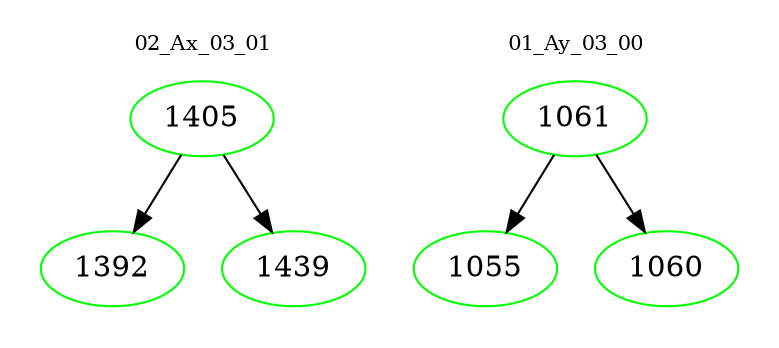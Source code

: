 digraph{
subgraph cluster_0 {
color = white
label = "02_Ax_03_01";
fontsize=10;
T0_1405 [label="1405", color="green"]
T0_1405 -> T0_1392 [color="black"]
T0_1392 [label="1392", color="green"]
T0_1405 -> T0_1439 [color="black"]
T0_1439 [label="1439", color="green"]
}
subgraph cluster_1 {
color = white
label = "01_Ay_03_00";
fontsize=10;
T1_1061 [label="1061", color="green"]
T1_1061 -> T1_1055 [color="black"]
T1_1055 [label="1055", color="green"]
T1_1061 -> T1_1060 [color="black"]
T1_1060 [label="1060", color="green"]
}
}
